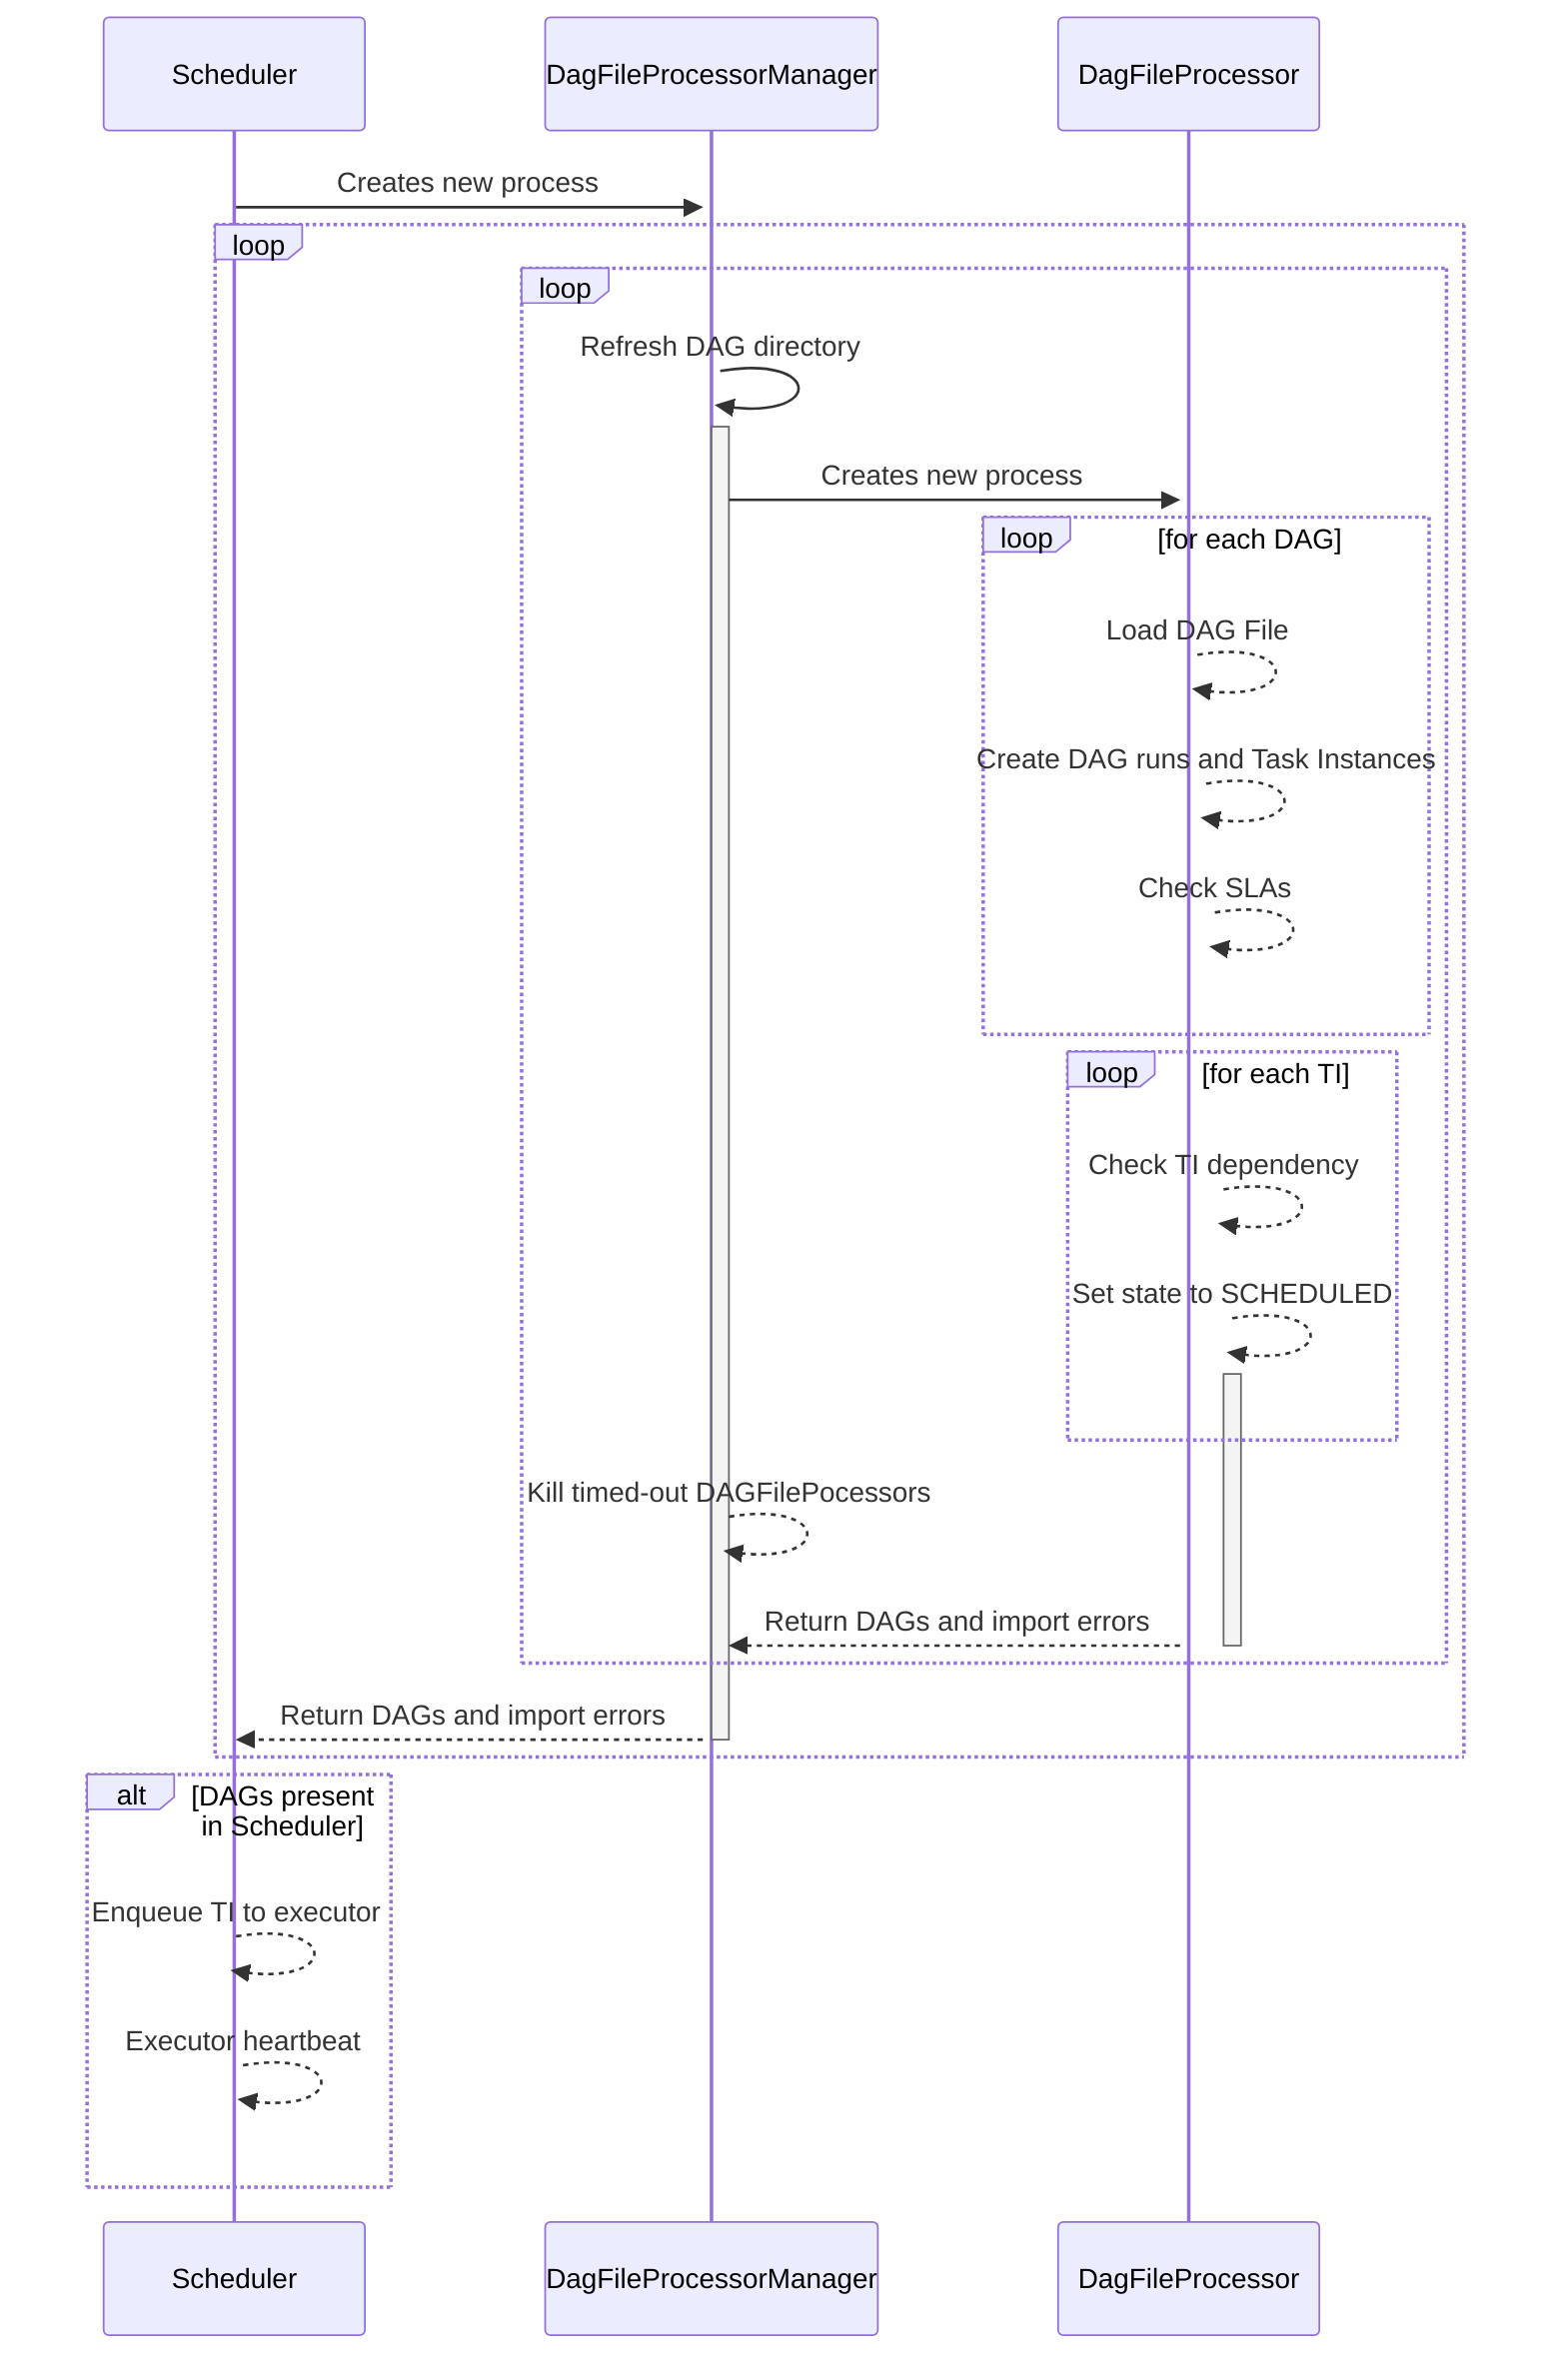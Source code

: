 %% Licensed to the Apache Software Foundation (ASF) under one
%% or more contributor license agreements.  See the NOTICE file
%% distributed with this work for additional information
%% regarding copyright ownership.  The ASF licenses this file
%% to you under the Apache License, Version 2.0 (the
%% "License"); you may not use this file except in compliance
%% with the License.  You may obtain a copy of the License at
%%
%%   http://www.apache.org/licenses/LICENSE-2.0
%%
%% Unless required by applicable law or agreed to in writing,
%% software distributed under the License is distributed on an
%% "AS IS" BASIS, WITHOUT WARRANTIES OR CONDITIONS OF ANY
%% KIND, either express or implied.  See the License for the
%% specific language governing permissions and limitations
%% under the License.

sequenceDiagram
    Scheduler->>+DagFileProcessorManager: Creates new process
    loop
        loop
            DagFileProcessorManager->>+DagFileProcessorManager: Refresh DAG directory
            DagFileProcessorManager->>+DagFileProcessor: Creates new process
            loop for each DAG
            DagFileProcessor-->>+DagFileProcessor: Load DAG File
            DagFileProcessor-->>+DagFileProcessor: Create DAG runs and Task Instances
            DagFileProcessor-->>+DagFileProcessor: Check SLAs
            end
            loop for each TI
            DagFileProcessor-->>+DagFileProcessor: Check TI dependency
            DagFileProcessor-->>+DagFileProcessor: Set state to SCHEDULED
            end
            DagFileProcessorManager-->>DagFileProcessorManager: Kill timed-out DAGFilePocessors
            DagFileProcessor-->>-DagFileProcessorManager: Return DAGs and import errors
        end
        DagFileProcessorManager-->>-Scheduler: Return DAGs and import errors
    end
    alt DAGs present in Scheduler
    Scheduler-->>+Scheduler: Enqueue TI to executor
    Scheduler-->>+Scheduler: Executor heartbeat
    end